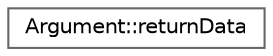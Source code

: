 digraph "Graphical Class Hierarchy"
{
 // INTERACTIVE_SVG=YES
 // LATEX_PDF_SIZE
  bgcolor="transparent";
  edge [fontname=Helvetica,fontsize=10,labelfontname=Helvetica,labelfontsize=10];
  node [fontname=Helvetica,fontsize=10,shape=box,height=0.2,width=0.4];
  rankdir="LR";
  Node0 [label="Argument::returnData",height=0.2,width=0.4,color="grey40", fillcolor="white", style="filled",URL="$union_argument_1_1return_data.html",tooltip=" "];
}
